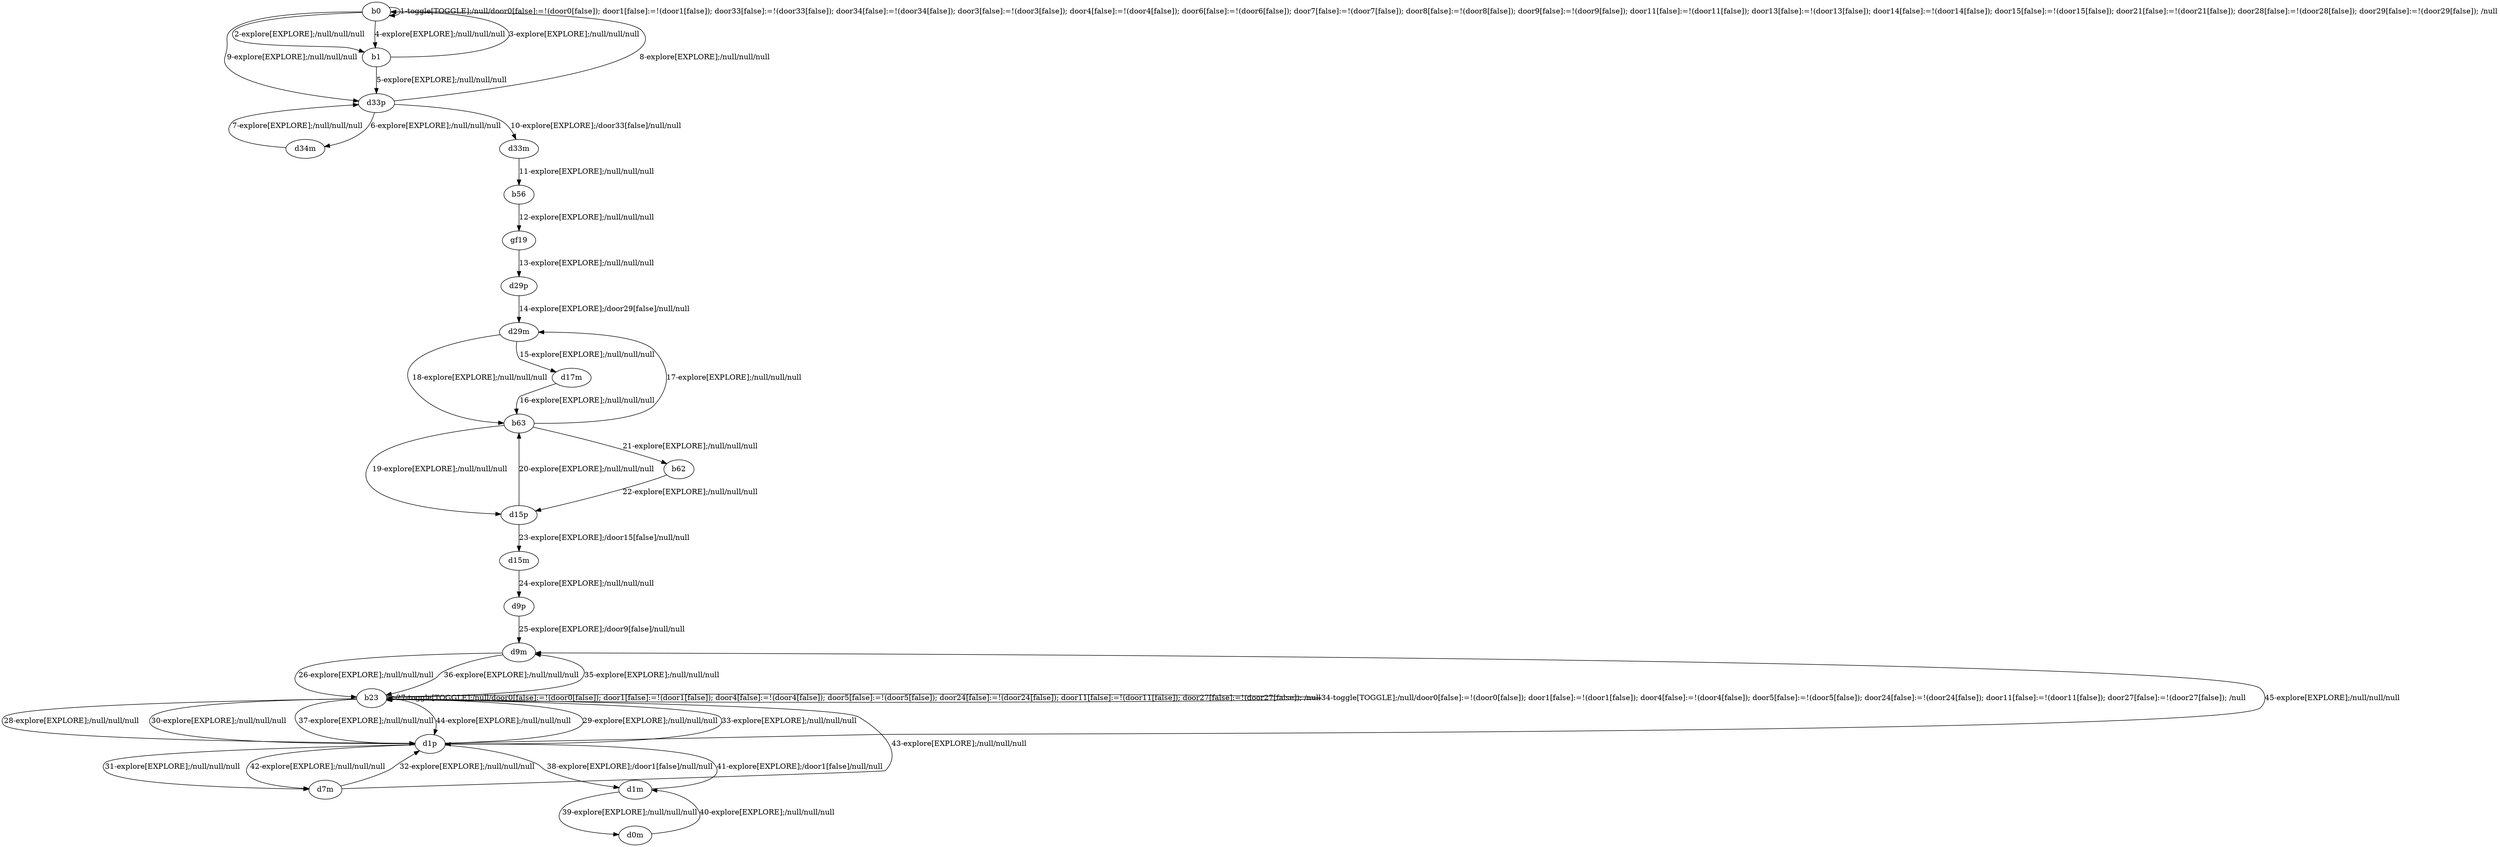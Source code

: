 # Total number of goals covered by this test: 1
# d1p --> d9m

digraph g {
"b0" -> "b0" [label = "1-toggle[TOGGLE];/null/door0[false]:=!(door0[false]); door1[false]:=!(door1[false]); door33[false]:=!(door33[false]); door34[false]:=!(door34[false]); door3[false]:=!(door3[false]); door4[false]:=!(door4[false]); door6[false]:=!(door6[false]); door7[false]:=!(door7[false]); door8[false]:=!(door8[false]); door9[false]:=!(door9[false]); door11[false]:=!(door11[false]); door13[false]:=!(door13[false]); door14[false]:=!(door14[false]); door15[false]:=!(door15[false]); door21[false]:=!(door21[false]); door28[false]:=!(door28[false]); door29[false]:=!(door29[false]); /null"];
"b0" -> "b1" [label = "2-explore[EXPLORE];/null/null/null"];
"b1" -> "b0" [label = "3-explore[EXPLORE];/null/null/null"];
"b0" -> "b1" [label = "4-explore[EXPLORE];/null/null/null"];
"b1" -> "d33p" [label = "5-explore[EXPLORE];/null/null/null"];
"d33p" -> "d34m" [label = "6-explore[EXPLORE];/null/null/null"];
"d34m" -> "d33p" [label = "7-explore[EXPLORE];/null/null/null"];
"d33p" -> "b0" [label = "8-explore[EXPLORE];/null/null/null"];
"b0" -> "d33p" [label = "9-explore[EXPLORE];/null/null/null"];
"d33p" -> "d33m" [label = "10-explore[EXPLORE];/door33[false]/null/null"];
"d33m" -> "b56" [label = "11-explore[EXPLORE];/null/null/null"];
"b56" -> "gf19" [label = "12-explore[EXPLORE];/null/null/null"];
"gf19" -> "d29p" [label = "13-explore[EXPLORE];/null/null/null"];
"d29p" -> "d29m" [label = "14-explore[EXPLORE];/door29[false]/null/null"];
"d29m" -> "d17m" [label = "15-explore[EXPLORE];/null/null/null"];
"d17m" -> "b63" [label = "16-explore[EXPLORE];/null/null/null"];
"b63" -> "d29m" [label = "17-explore[EXPLORE];/null/null/null"];
"d29m" -> "b63" [label = "18-explore[EXPLORE];/null/null/null"];
"b63" -> "d15p" [label = "19-explore[EXPLORE];/null/null/null"];
"d15p" -> "b63" [label = "20-explore[EXPLORE];/null/null/null"];
"b63" -> "b62" [label = "21-explore[EXPLORE];/null/null/null"];
"b62" -> "d15p" [label = "22-explore[EXPLORE];/null/null/null"];
"d15p" -> "d15m" [label = "23-explore[EXPLORE];/door15[false]/null/null"];
"d15m" -> "d9p" [label = "24-explore[EXPLORE];/null/null/null"];
"d9p" -> "d9m" [label = "25-explore[EXPLORE];/door9[false]/null/null"];
"d9m" -> "b23" [label = "26-explore[EXPLORE];/null/null/null"];
"b23" -> "b23" [label = "27-toggle[TOGGLE];/null/door0[false]:=!(door0[false]); door1[false]:=!(door1[false]); door4[false]:=!(door4[false]); door5[false]:=!(door5[false]); door24[false]:=!(door24[false]); door11[false]:=!(door11[false]); door27[false]:=!(door27[false]); /null"];
"b23" -> "d1p" [label = "28-explore[EXPLORE];/null/null/null"];
"d1p" -> "b23" [label = "29-explore[EXPLORE];/null/null/null"];
"b23" -> "d1p" [label = "30-explore[EXPLORE];/null/null/null"];
"d1p" -> "d7m" [label = "31-explore[EXPLORE];/null/null/null"];
"d7m" -> "d1p" [label = "32-explore[EXPLORE];/null/null/null"];
"d1p" -> "b23" [label = "33-explore[EXPLORE];/null/null/null"];
"b23" -> "b23" [label = "34-toggle[TOGGLE];/null/door0[false]:=!(door0[false]); door1[false]:=!(door1[false]); door4[false]:=!(door4[false]); door5[false]:=!(door5[false]); door24[false]:=!(door24[false]); door11[false]:=!(door11[false]); door27[false]:=!(door27[false]); /null"];
"b23" -> "d9m" [label = "35-explore[EXPLORE];/null/null/null"];
"d9m" -> "b23" [label = "36-explore[EXPLORE];/null/null/null"];
"b23" -> "d1p" [label = "37-explore[EXPLORE];/null/null/null"];
"d1p" -> "d1m" [label = "38-explore[EXPLORE];/door1[false]/null/null"];
"d1m" -> "d0m" [label = "39-explore[EXPLORE];/null/null/null"];
"d0m" -> "d1m" [label = "40-explore[EXPLORE];/null/null/null"];
"d1m" -> "d1p" [label = "41-explore[EXPLORE];/door1[false]/null/null"];
"d1p" -> "d7m" [label = "42-explore[EXPLORE];/null/null/null"];
"d7m" -> "b23" [label = "43-explore[EXPLORE];/null/null/null"];
"b23" -> "d1p" [label = "44-explore[EXPLORE];/null/null/null"];
"d1p" -> "d9m" [label = "45-explore[EXPLORE];/null/null/null"];
}